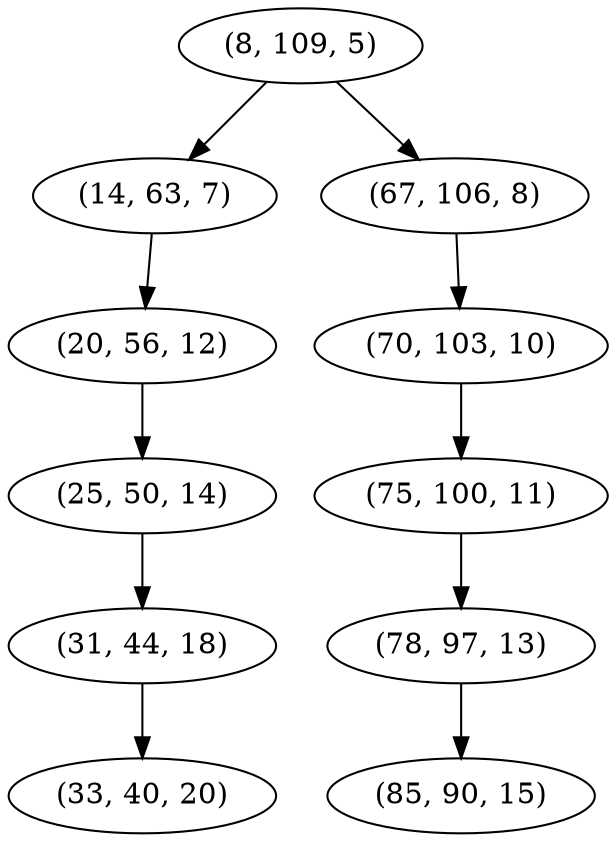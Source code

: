 digraph tree {
    "(8, 109, 5)";
    "(14, 63, 7)";
    "(20, 56, 12)";
    "(25, 50, 14)";
    "(31, 44, 18)";
    "(33, 40, 20)";
    "(67, 106, 8)";
    "(70, 103, 10)";
    "(75, 100, 11)";
    "(78, 97, 13)";
    "(85, 90, 15)";
    "(8, 109, 5)" -> "(14, 63, 7)";
    "(8, 109, 5)" -> "(67, 106, 8)";
    "(14, 63, 7)" -> "(20, 56, 12)";
    "(20, 56, 12)" -> "(25, 50, 14)";
    "(25, 50, 14)" -> "(31, 44, 18)";
    "(31, 44, 18)" -> "(33, 40, 20)";
    "(67, 106, 8)" -> "(70, 103, 10)";
    "(70, 103, 10)" -> "(75, 100, 11)";
    "(75, 100, 11)" -> "(78, 97, 13)";
    "(78, 97, 13)" -> "(85, 90, 15)";
}
